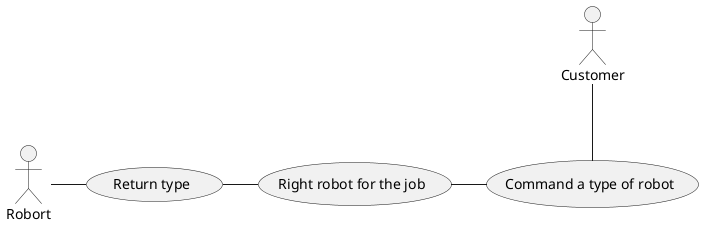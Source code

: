 @startuml UseCase1

actor Customer as C
actor Robort as R

usecase Command as "Command a type of robot"
usecase GiveType as "Return type"
usecase CheckType as "Right robot for the job"

C -- Command

GiveType - CheckType
CheckType - Command 
R - GiveType
@enduml

'As a customer, I want to be able to command a specific type 
'of robot to complete a task so that I can make sure the
' right robot is doing the job.
